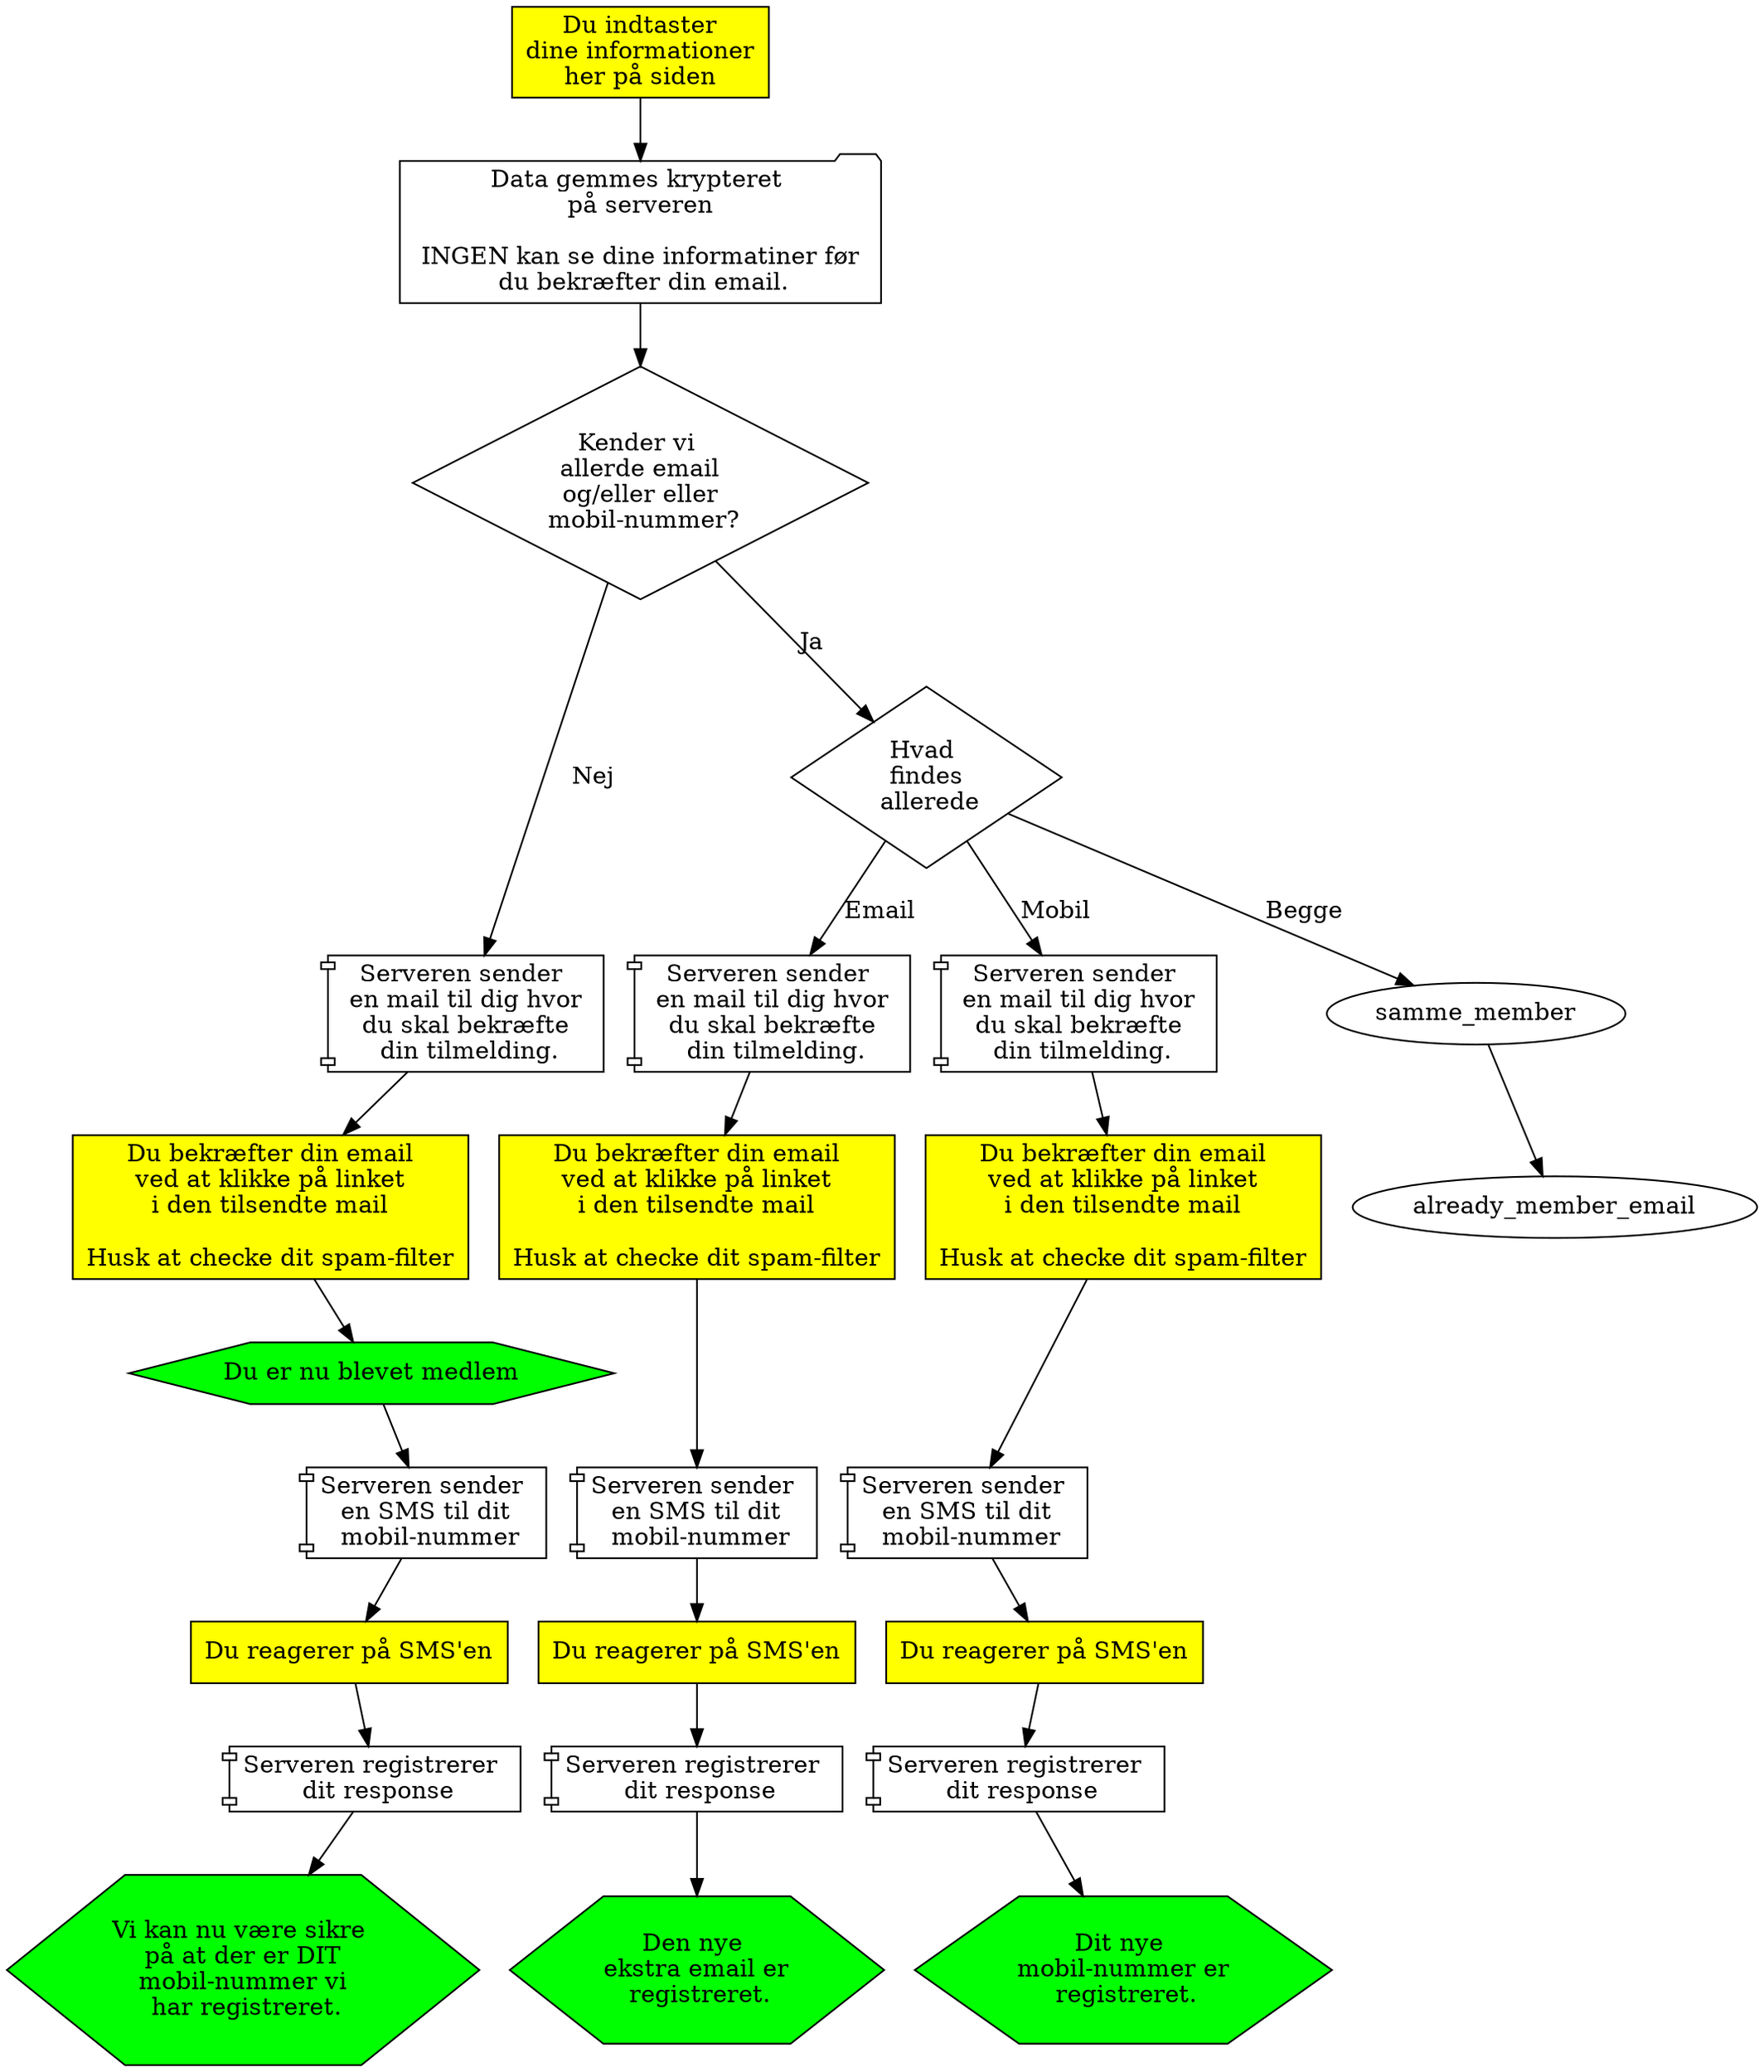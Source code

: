 digraph indmeldelse {
  { # Dine handlinger
    node [ shape=box style=filled fillcolor=yellow ];
    indtast                [label="Du indtaster\ndine informationer\nher på siden"];
    subgraph cluster_server_sender_email {
      style=invis;
      node                 [label="Du bekræfter din email\nved at klikke på linket\ni den tilsendte mail\n\nHusk at checke dit spam-filter"];
      confirm_email_nyt_medlem;
      confirm_email_add_email;
      confirm_email_add_mobil;
    }
    subgraph cluster_server_sender_sms {
      style=invis;
      node                 [label="Du reagerer på SMS'en"];
      confirm_sms_nyt_medlem;
      confirm_sms_add_email;
      confirm_sms_add_mobil;
    }
  }
  send_tilmelding        [shape=folder label="Data gemmes krypteret \n på serveren \n \n INGEN kan se dine informatiner før \n du bekræfter din email."];
  { # Server-aktiviteter
    node [shape=component];
    subgraph cluster_server_sender_email {
      style=invis;
      node                 [label="Serveren sender \n en mail til dig hvor \n du skal bekræfte \n din tilmelding."];
      server_sender_emai_nyt_medlem;
      server_sender_email_add_email;
      server_sender_email_add_mobil;
    }
    subgraph cluster_server_sender_sms {
      style=invis;
      node                 [label="Serveren sender \n en SMS til dit \n mobil-nummer"];
      server_sender_sms_nyt_medlem;
      server_sender_sms_add_email;
      server_sender_sms_add_mobil;
    }
    subgraph cluster_sms_confirmed {
      style=invis;
      node                 [label="Serveren registrerer \n dit response"];
      sms_confirmed_nyt_medlem;
      sms_confirmed_add_email;
      sms_confirmed_add_mobil;
    }
  }
  { # Results
    node [shape=hexagon   style=filled fillcolor=green ];
    du_biver_medlem        [label="Du er nu blevet medlem"];
    mobile_ok              [label="Vi kan nu være sikre \n på at der er DIT \n mobil-nummer vi \n har registreret."]; 
    email_added            [label="Den nye \n ekstra email er \n registreret."]; 
    mobil_added            [label="Dit nye \n mobil-nummer er \n registreret."]; 
  }
  { # Valg
    node [shape=diamond];
    findes_allerede        [label="Kender vi \n allerde email \n og/eller eller \n mobil-nummer?"];
    hvad_findes_allerede   [label="Hvad \n findes \n allerede"];
  }

  indtast -> send_tilmelding -> findes_allerede;
                                findes_allerede ->                              server_sender_emai_nyt_medlem [label="Nej"];
                                                                                server_sender_emai_nyt_medlem -> confirm_email_nyt_medlem -> du_biver_medlem ->
                                                                                server_sender_sms_nyt_medlem  -> confirm_sms_nyt_medlem   -> sms_confirmed_nyt_medlem -> mobile_ok;
                                findes_allerede -> hvad_findes_allerede                                       [label="Ja"];
                                                   hvad_findes_allerede-> samme_member                        [label="Begge"];
                                                                          samme_member -> already_member_email;
                                                   hvad_findes_allerede -> server_sender_email_add_email      [label="Email"];
                                                                                server_sender_email_add_email -> confirm_email_add_email  ->
                                                                                server_sender_sms_add_email   -> confirm_sms_add_email    -> sms_confirmed_add_email -> email_added;
                                                   hvad_findes_allerede ->      server_sender_email_add_mobil [label="Mobil"];
                                                                                server_sender_email_add_mobil -> confirm_email_add_mobil  ->
                                                                                server_sender_sms_add_mobil   -> confirm_sms_add_mobil    -> sms_confirmed_add_mobil -> mobil_added;
}
